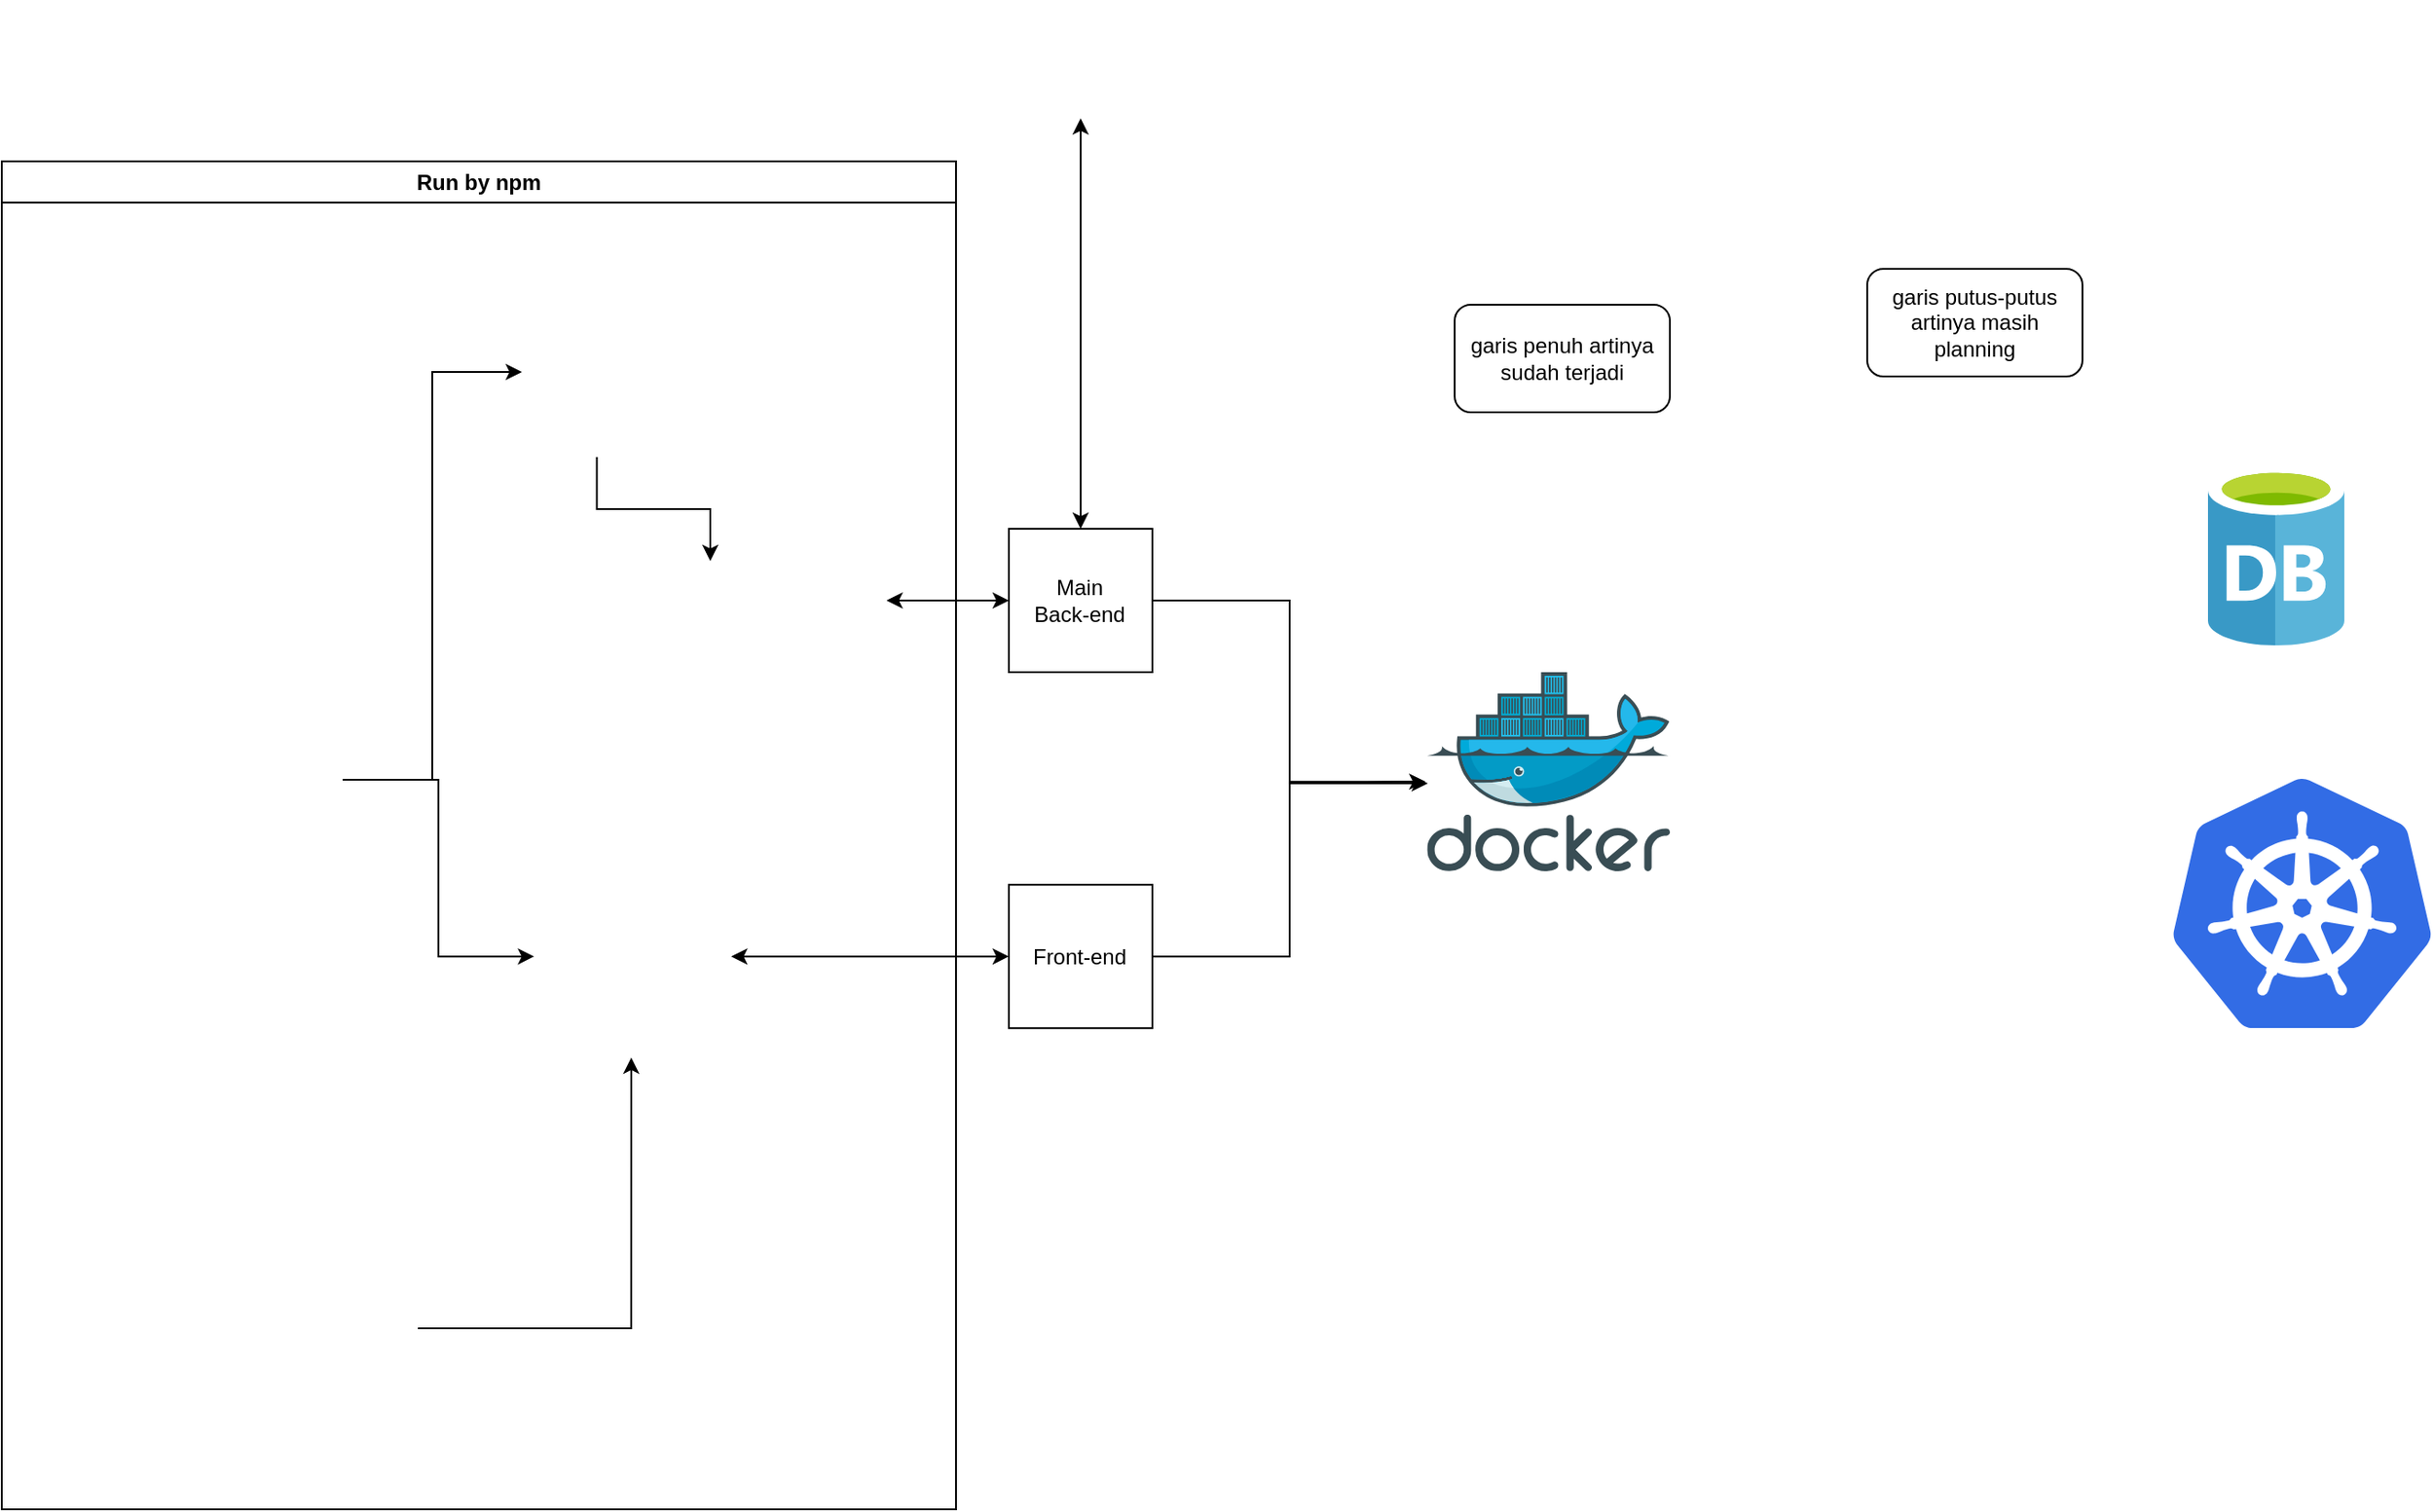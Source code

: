 <mxfile version="24.5.5" type="github">
  <diagram name="Page-1" id="V6EhIZvcOcwaaYpCKTlt">
    <mxGraphModel dx="2516" dy="749" grid="1" gridSize="10" guides="1" tooltips="1" connect="1" arrows="1" fold="1" page="1" pageScale="1" pageWidth="850" pageHeight="1100" math="0" shadow="0">
      <root>
        <mxCell id="0" />
        <mxCell id="1" parent="0" />
        <mxCell id="hB4f03poWa5Al2iNP8c4-1" value="" style="image;sketch=0;aspect=fixed;html=1;points=[];align=center;fontSize=12;image=img/lib/mscae/Database_General.svg;" vertex="1" parent="1">
          <mxGeometry x="410" y="340" width="76" height="100" as="geometry" />
        </mxCell>
        <mxCell id="hB4f03poWa5Al2iNP8c4-2" value="" style="image;sketch=0;aspect=fixed;html=1;points=[];align=center;fontSize=12;image=img/lib/mscae/Docker.svg;" vertex="1" parent="1">
          <mxGeometry x="-25.37" y="455" width="135.37" height="111" as="geometry" />
        </mxCell>
        <mxCell id="hB4f03poWa5Al2iNP8c4-3" value="" style="image;sketch=0;aspect=fixed;html=1;points=[];align=center;fontSize=12;image=img/lib/mscae/Kubernetes.svg;" vertex="1" parent="1">
          <mxGeometry x="390" y="514.4" width="145" height="139.2" as="geometry" />
        </mxCell>
        <mxCell id="hB4f03poWa5Al2iNP8c4-4" value="" style="shape=image;verticalLabelPosition=bottom;labelBackgroundColor=default;verticalAlign=top;aspect=fixed;imageAspect=0;image=https://logos-download.com/wp-content/uploads/2016/09/MongoDB_logo_Mongo_DB.png;" vertex="1" parent="1">
          <mxGeometry x="-340" y="80.0" width="242.94" height="66" as="geometry" />
        </mxCell>
        <mxCell id="hB4f03poWa5Al2iNP8c4-15" style="edgeStyle=orthogonalEdgeStyle;rounded=0;orthogonalLoop=1;jettySize=auto;html=1;entryX=0;entryY=0.5;entryDx=0;entryDy=0;" edge="1" parent="1" source="hB4f03poWa5Al2iNP8c4-6" target="hB4f03poWa5Al2iNP8c4-34">
          <mxGeometry relative="1" as="geometry" />
        </mxCell>
        <mxCell id="hB4f03poWa5Al2iNP8c4-21" style="edgeStyle=orthogonalEdgeStyle;rounded=0;orthogonalLoop=1;jettySize=auto;html=1;" edge="1" parent="1" source="hB4f03poWa5Al2iNP8c4-6" target="hB4f03poWa5Al2iNP8c4-19">
          <mxGeometry relative="1" as="geometry" />
        </mxCell>
        <mxCell id="hB4f03poWa5Al2iNP8c4-6" value="" style="shape=image;verticalLabelPosition=bottom;labelBackgroundColor=default;verticalAlign=top;aspect=fixed;imageAspect=0;image=https://polyakovdmitriy.ru/wp-content/uploads/2019/05/nodejs.png.pagespeed.ce_.9zN9M5IW0F.png;" vertex="1" parent="1">
          <mxGeometry x="-800" y="430" width="170" height="170" as="geometry" />
        </mxCell>
        <mxCell id="hB4f03poWa5Al2iNP8c4-8" value="&lt;div&gt;Main&lt;/div&gt;Back-end" style="whiteSpace=wrap;html=1;aspect=fixed;" vertex="1" parent="1">
          <mxGeometry x="-258.53" y="375" width="80" height="80" as="geometry" />
        </mxCell>
        <mxCell id="hB4f03poWa5Al2iNP8c4-9" value="" style="endArrow=classic;startArrow=classic;html=1;rounded=0;entryX=0.5;entryY=1;entryDx=0;entryDy=0;exitX=0.5;exitY=0;exitDx=0;exitDy=0;" edge="1" parent="1" source="hB4f03poWa5Al2iNP8c4-8" target="hB4f03poWa5Al2iNP8c4-4">
          <mxGeometry width="50" height="50" relative="1" as="geometry">
            <mxPoint x="-100" y="310" as="sourcePoint" />
            <mxPoint x="-50" y="260" as="targetPoint" />
          </mxGeometry>
        </mxCell>
        <mxCell id="hB4f03poWa5Al2iNP8c4-11" value="" style="shape=image;verticalLabelPosition=bottom;labelBackgroundColor=default;verticalAlign=top;aspect=fixed;imageAspect=0;image=https://seekvectors.com/files/download/234b110fb32958f68f318e13c7a0610e.png;" vertex="1" parent="1">
          <mxGeometry x="-523.21" y="393" width="196.43" height="44" as="geometry" />
        </mxCell>
        <mxCell id="hB4f03poWa5Al2iNP8c4-16" value="" style="endArrow=classic;startArrow=classic;html=1;rounded=0;exitX=1;exitY=0.5;exitDx=0;exitDy=0;entryX=0;entryY=0.5;entryDx=0;entryDy=0;" edge="1" parent="1" source="hB4f03poWa5Al2iNP8c4-11" target="hB4f03poWa5Al2iNP8c4-8">
          <mxGeometry width="50" height="50" relative="1" as="geometry">
            <mxPoint x="-100" y="410" as="sourcePoint" />
            <mxPoint x="-50" y="360" as="targetPoint" />
          </mxGeometry>
        </mxCell>
        <mxCell id="hB4f03poWa5Al2iNP8c4-18" style="edgeStyle=orthogonalEdgeStyle;rounded=0;orthogonalLoop=1;jettySize=auto;html=1;entryX=-0.007;entryY=0.55;entryDx=0;entryDy=0;entryPerimeter=0;" edge="1" parent="1" source="hB4f03poWa5Al2iNP8c4-8" target="hB4f03poWa5Al2iNP8c4-2">
          <mxGeometry relative="1" as="geometry" />
        </mxCell>
        <mxCell id="hB4f03poWa5Al2iNP8c4-19" value="" style="shape=image;verticalLabelPosition=bottom;labelBackgroundColor=default;verticalAlign=top;aspect=fixed;imageAspect=0;image=https://upload.wikimedia.org/wikipedia/commons/thumb/9/95/Vue.js_Logo_2.svg/1200px-Vue.js_Logo_2.svg.png;" vertex="1" parent="1">
          <mxGeometry x="-523.21" y="566" width="109.85" height="95.2" as="geometry" />
        </mxCell>
        <mxCell id="hB4f03poWa5Al2iNP8c4-23" value="Front-end" style="whiteSpace=wrap;html=1;aspect=fixed;" vertex="1" parent="1">
          <mxGeometry x="-258.53" y="573.6" width="80" height="80" as="geometry" />
        </mxCell>
        <mxCell id="hB4f03poWa5Al2iNP8c4-24" value="" style="endArrow=classic;startArrow=classic;html=1;rounded=0;exitX=1;exitY=0.5;exitDx=0;exitDy=0;entryX=0;entryY=0.5;entryDx=0;entryDy=0;" edge="1" parent="1" source="hB4f03poWa5Al2iNP8c4-19" target="hB4f03poWa5Al2iNP8c4-23">
          <mxGeometry width="50" height="50" relative="1" as="geometry">
            <mxPoint x="-40" y="540" as="sourcePoint" />
            <mxPoint x="10" y="490" as="targetPoint" />
          </mxGeometry>
        </mxCell>
        <mxCell id="hB4f03poWa5Al2iNP8c4-25" style="edgeStyle=orthogonalEdgeStyle;rounded=0;orthogonalLoop=1;jettySize=auto;html=1;entryX=0.003;entryY=0.559;entryDx=0;entryDy=0;entryPerimeter=0;" edge="1" parent="1" source="hB4f03poWa5Al2iNP8c4-23" target="hB4f03poWa5Al2iNP8c4-2">
          <mxGeometry relative="1" as="geometry" />
        </mxCell>
        <mxCell id="hB4f03poWa5Al2iNP8c4-27" value="garis putus-putus artinya masih planning" style="rounded=1;whiteSpace=wrap;html=1;" vertex="1" parent="1">
          <mxGeometry x="220" y="230" width="120" height="60" as="geometry" />
        </mxCell>
        <mxCell id="hB4f03poWa5Al2iNP8c4-28" value="garis penuh artinya sudah terjadi" style="rounded=1;whiteSpace=wrap;html=1;" vertex="1" parent="1">
          <mxGeometry x="-10" y="250" width="120" height="60" as="geometry" />
        </mxCell>
        <mxCell id="hB4f03poWa5Al2iNP8c4-33" value="Run by npm" style="swimlane;whiteSpace=wrap;html=1;" vertex="1" parent="1">
          <mxGeometry x="-820" y="170" width="532" height="752" as="geometry" />
        </mxCell>
        <mxCell id="hB4f03poWa5Al2iNP8c4-31" value="" style="shape=image;verticalLabelPosition=bottom;labelBackgroundColor=default;verticalAlign=top;aspect=fixed;imageAspect=0;image=https://cdn.icon-icons.com/icons2/2108/PNG/512/npm_icon_130871.png;" vertex="1" parent="hB4f03poWa5Al2iNP8c4-33">
          <mxGeometry x="5" y="3" width="137" height="137" as="geometry" />
        </mxCell>
        <mxCell id="hB4f03poWa5Al2iNP8c4-34" value="" style="shape=image;verticalLabelPosition=bottom;labelBackgroundColor=default;verticalAlign=top;aspect=fixed;imageAspect=0;image=https://user-images.githubusercontent.com/13700/35731649-652807e8-080e-11e8-88fd-1b2f6d553b2d.png;" vertex="1" parent="hB4f03poWa5Al2iNP8c4-33">
          <mxGeometry x="290" y="70" width="83.48" height="95" as="geometry" />
        </mxCell>
        <mxCell id="hB4f03poWa5Al2iNP8c4-37" value="" style="shape=image;verticalLabelPosition=bottom;labelBackgroundColor=default;verticalAlign=top;aspect=fixed;imageAspect=0;image=https://s3.amazonaws.com/media-p.slid.es/uploads/794262/images/4810292/quasar-logo.png;" vertex="1" parent="hB4f03poWa5Al2iNP8c4-33">
          <mxGeometry x="90" y="580" width="142" height="142" as="geometry" />
        </mxCell>
        <mxCell id="hB4f03poWa5Al2iNP8c4-35" style="edgeStyle=orthogonalEdgeStyle;rounded=0;orthogonalLoop=1;jettySize=auto;html=1;" edge="1" parent="1" source="hB4f03poWa5Al2iNP8c4-34" target="hB4f03poWa5Al2iNP8c4-11">
          <mxGeometry relative="1" as="geometry" />
        </mxCell>
        <mxCell id="hB4f03poWa5Al2iNP8c4-38" style="edgeStyle=orthogonalEdgeStyle;rounded=0;orthogonalLoop=1;jettySize=auto;html=1;entryX=0.493;entryY=1.092;entryDx=0;entryDy=0;entryPerimeter=0;" edge="1" parent="1" source="hB4f03poWa5Al2iNP8c4-37" target="hB4f03poWa5Al2iNP8c4-19">
          <mxGeometry relative="1" as="geometry" />
        </mxCell>
      </root>
    </mxGraphModel>
  </diagram>
</mxfile>
